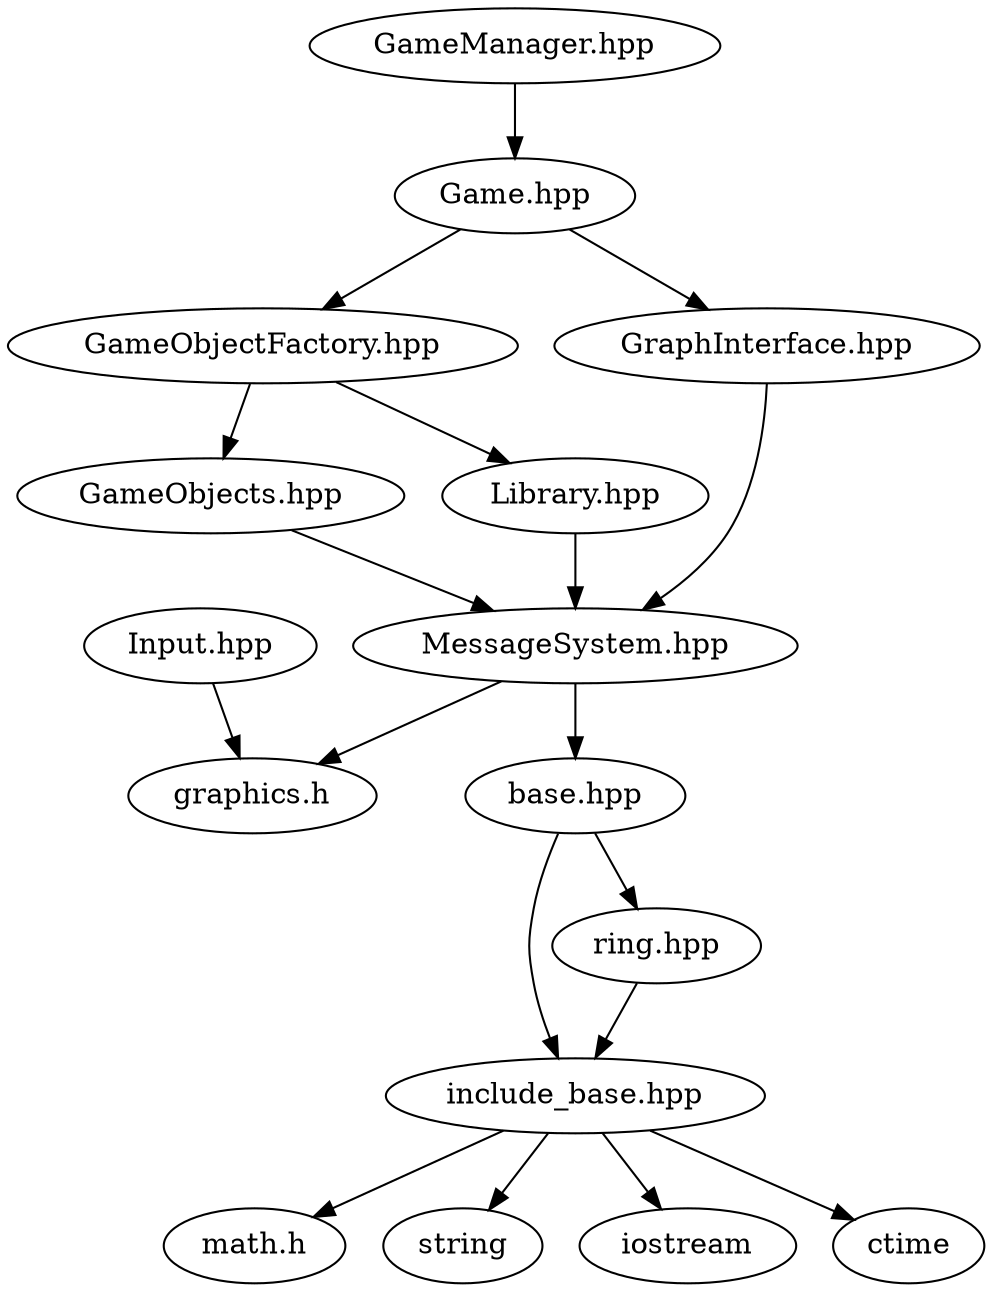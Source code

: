 digraph G {
    "base.hpp" -> "include_base.hpp";
    "base.hpp" -> "ring.hpp";
    "include_base.hpp" -> "math.h";
    "include_base.hpp" -> "string";
    "include_base.hpp" -> "iostream";
    "include_base.hpp" -> "ctime";
    "ring.hpp" -> "include_base.hpp";
    "GameObjects.hpp" -> "MessageSystem.hpp";
    "Game.hpp" -> "GameObjectFactory.hpp";
    "Game.hpp" -> "GraphInterface.hpp";
    "GameManager.hpp" -> "Game.hpp";
    "GameObjectFactory.hpp" -> "Library.hpp";
    "GameObjectFactory.hpp" -> "GameObjects.hpp";
    "GraphInterface.hpp" -> "MessageSystem.hpp";
    "Library.hpp" -> "MessageSystem.hpp";
    "MessageSystem.hpp" -> "base.hpp";
    "MessageSystem.hpp" -> "graphics.h";
    "Input.hpp" -> "graphics.h";
}
